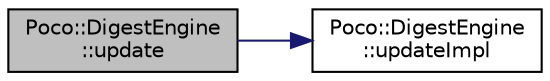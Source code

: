 digraph "Poco::DigestEngine::update"
{
 // LATEX_PDF_SIZE
  edge [fontname="Helvetica",fontsize="10",labelfontname="Helvetica",labelfontsize="10"];
  node [fontname="Helvetica",fontsize="10",shape=record];
  rankdir="LR";
  Node1 [label="Poco::DigestEngine\l::update",height=0.2,width=0.4,color="black", fillcolor="grey75", style="filled", fontcolor="black",tooltip=" "];
  Node1 -> Node2 [color="midnightblue",fontsize="10",style="solid",fontname="Helvetica"];
  Node2 [label="Poco::DigestEngine\l::updateImpl",height=0.2,width=0.4,color="black", fillcolor="white", style="filled",URL="$classPoco_1_1DigestEngine.html#a172d52d2fd5c279b4571f6cd5b57fccf",tooltip="Converts a string created by digestToHex back to its Digest presentation."];
}
